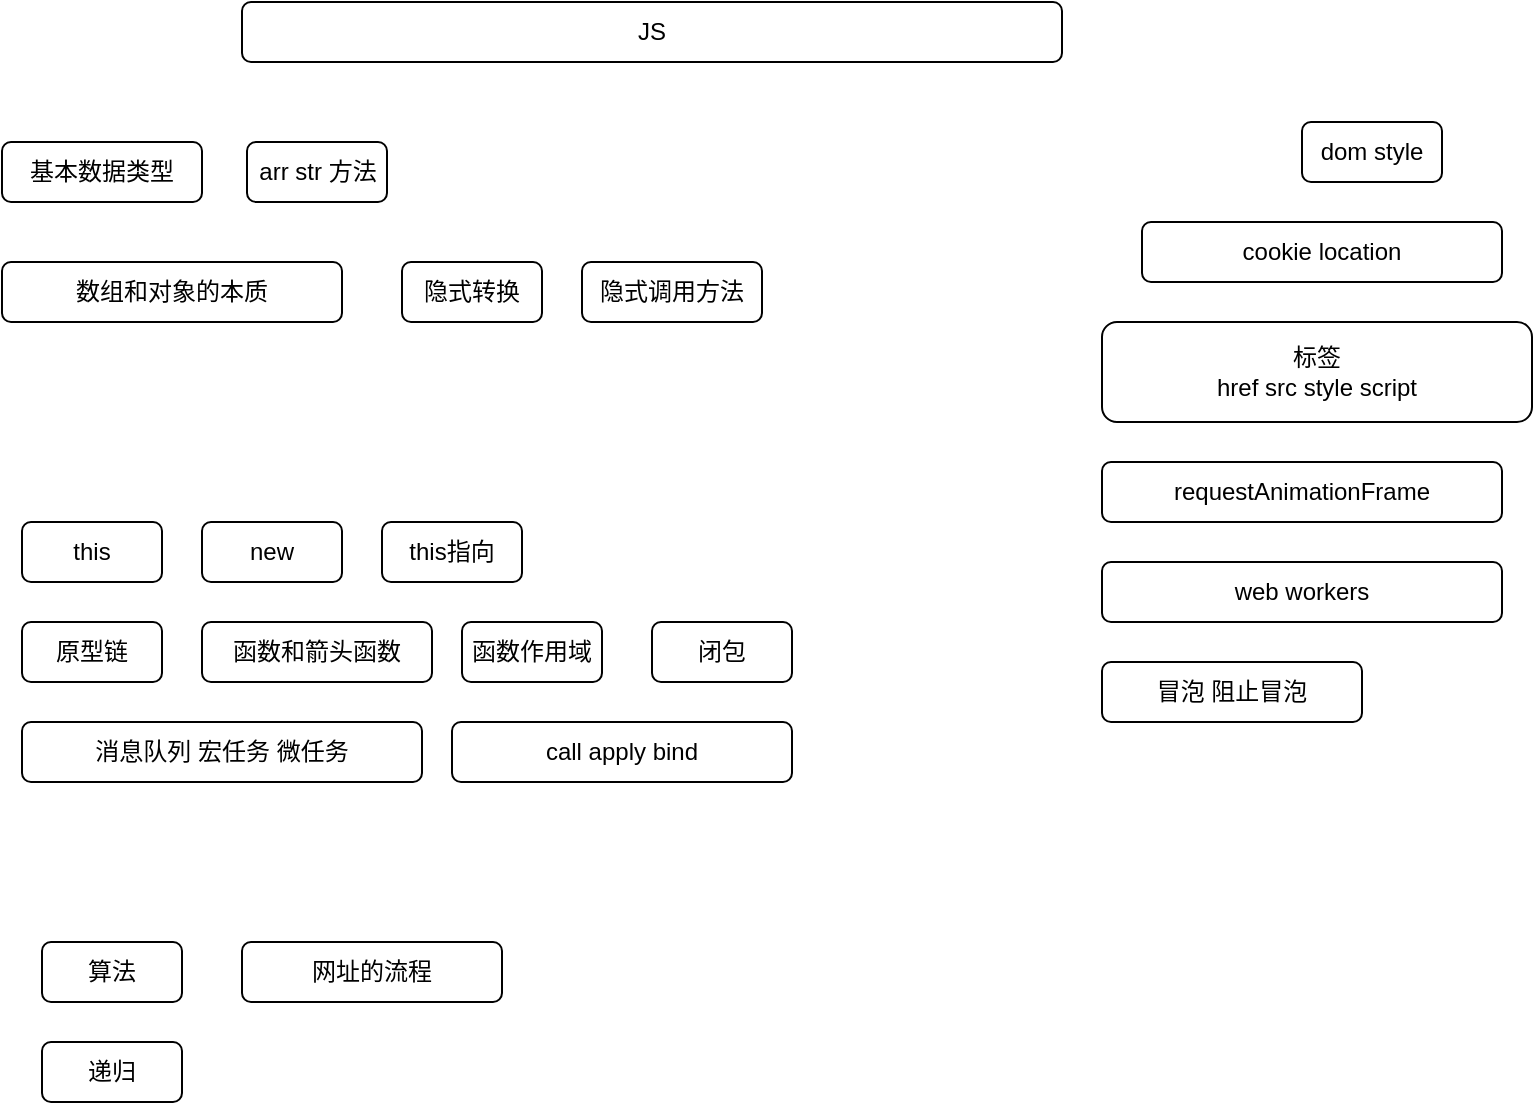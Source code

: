 <mxfile version="13.10.0" type="embed">
    <diagram id="6hGFLwfOUW9BJ-s0fimq" name="Page-1">
        <mxGraphModel dx="2736" dy="910" grid="1" gridSize="10" guides="1" tooltips="1" connect="1" arrows="1" fold="1" page="1" pageScale="1" pageWidth="827" pageHeight="1169" math="0" shadow="0">
            <root>
                <mxCell id="0"/>
                <mxCell id="1" parent="0"/>
                <mxCell id="49" value="JS" style="rounded=1;whiteSpace=wrap;html=1;" parent="1" vertex="1">
                    <mxGeometry x="-1480" y="20" width="410" height="30" as="geometry"/>
                </mxCell>
                <mxCell id="55" value="基本数据类型" style="rounded=1;whiteSpace=wrap;html=1;" vertex="1" parent="1">
                    <mxGeometry x="-1600" y="90" width="100" height="30" as="geometry"/>
                </mxCell>
                <mxCell id="56" value="arr str 方法" style="rounded=1;whiteSpace=wrap;html=1;" vertex="1" parent="1">
                    <mxGeometry x="-1477.5" y="90" width="70" height="30" as="geometry"/>
                </mxCell>
                <mxCell id="57" value="this" style="rounded=1;whiteSpace=wrap;html=1;" vertex="1" parent="1">
                    <mxGeometry x="-1590" y="280" width="70" height="30" as="geometry"/>
                </mxCell>
                <mxCell id="58" value="new" style="rounded=1;whiteSpace=wrap;html=1;" vertex="1" parent="1">
                    <mxGeometry x="-1500" y="280" width="70" height="30" as="geometry"/>
                </mxCell>
                <mxCell id="59" value="原型链" style="rounded=1;whiteSpace=wrap;html=1;" vertex="1" parent="1">
                    <mxGeometry x="-1590" y="330" width="70" height="30" as="geometry"/>
                </mxCell>
                <mxCell id="60" value="函数和箭头函数" style="rounded=1;whiteSpace=wrap;html=1;" vertex="1" parent="1">
                    <mxGeometry x="-1500" y="330" width="115" height="30" as="geometry"/>
                </mxCell>
                <mxCell id="61" value="消息队列 宏任务 微任务" style="rounded=1;whiteSpace=wrap;html=1;" vertex="1" parent="1">
                    <mxGeometry x="-1590" y="380" width="200" height="30" as="geometry"/>
                </mxCell>
                <mxCell id="63" value="dom style" style="rounded=1;whiteSpace=wrap;html=1;" vertex="1" parent="1">
                    <mxGeometry x="-950" y="80" width="70" height="30" as="geometry"/>
                </mxCell>
                <mxCell id="64" value="cookie location" style="rounded=1;whiteSpace=wrap;html=1;" vertex="1" parent="1">
                    <mxGeometry x="-1030" y="130" width="180" height="30" as="geometry"/>
                </mxCell>
                <mxCell id="65" value="数组和对象的本质" style="rounded=1;whiteSpace=wrap;html=1;" vertex="1" parent="1">
                    <mxGeometry x="-1600" y="150" width="170" height="30" as="geometry"/>
                </mxCell>
                <mxCell id="66" value="算法" style="rounded=1;whiteSpace=wrap;html=1;" vertex="1" parent="1">
                    <mxGeometry x="-1580" y="490" width="70" height="30" as="geometry"/>
                </mxCell>
                <mxCell id="67" value="递归" style="rounded=1;whiteSpace=wrap;html=1;" vertex="1" parent="1">
                    <mxGeometry x="-1580" y="540" width="70" height="30" as="geometry"/>
                </mxCell>
                <mxCell id="69" value="网址的流程" style="rounded=1;whiteSpace=wrap;html=1;" vertex="1" parent="1">
                    <mxGeometry x="-1480" y="490" width="130" height="30" as="geometry"/>
                </mxCell>
                <mxCell id="70" value="闭包" style="rounded=1;whiteSpace=wrap;html=1;" vertex="1" parent="1">
                    <mxGeometry x="-1275" y="330" width="70" height="30" as="geometry"/>
                </mxCell>
                <mxCell id="71" value="函数作用域" style="rounded=1;whiteSpace=wrap;html=1;" vertex="1" parent="1">
                    <mxGeometry x="-1370" y="330" width="70" height="30" as="geometry"/>
                </mxCell>
                <mxCell id="72" value="this指向" style="rounded=1;whiteSpace=wrap;html=1;" vertex="1" parent="1">
                    <mxGeometry x="-1410" y="280" width="70" height="30" as="geometry"/>
                </mxCell>
                <mxCell id="73" value="标签&lt;br&gt;href src style script" style="rounded=1;whiteSpace=wrap;html=1;" vertex="1" parent="1">
                    <mxGeometry x="-1050" y="180" width="215" height="50" as="geometry"/>
                </mxCell>
                <mxCell id="75" value="requestAnimationFrame" style="rounded=1;whiteSpace=wrap;html=1;" vertex="1" parent="1">
                    <mxGeometry x="-1050" y="250" width="200" height="30" as="geometry"/>
                </mxCell>
                <mxCell id="76" value="web workers" style="rounded=1;whiteSpace=wrap;html=1;" vertex="1" parent="1">
                    <mxGeometry x="-1050" y="300" width="200" height="30" as="geometry"/>
                </mxCell>
                <mxCell id="77" value="call apply bind" style="rounded=1;whiteSpace=wrap;html=1;" vertex="1" parent="1">
                    <mxGeometry x="-1375" y="380" width="170" height="30" as="geometry"/>
                </mxCell>
                <mxCell id="78" value="隐式转换" style="rounded=1;whiteSpace=wrap;html=1;" vertex="1" parent="1">
                    <mxGeometry x="-1400" y="150" width="70" height="30" as="geometry"/>
                </mxCell>
                <mxCell id="79" value="隐式调用方法" style="rounded=1;whiteSpace=wrap;html=1;" vertex="1" parent="1">
                    <mxGeometry x="-1310" y="150" width="90" height="30" as="geometry"/>
                </mxCell>
                <mxCell id="80" value="冒泡 阻止冒泡" style="rounded=1;whiteSpace=wrap;html=1;" vertex="1" parent="1">
                    <mxGeometry x="-1050" y="350" width="130" height="30" as="geometry"/>
                </mxCell>
            </root>
        </mxGraphModel>
    </diagram>
</mxfile>